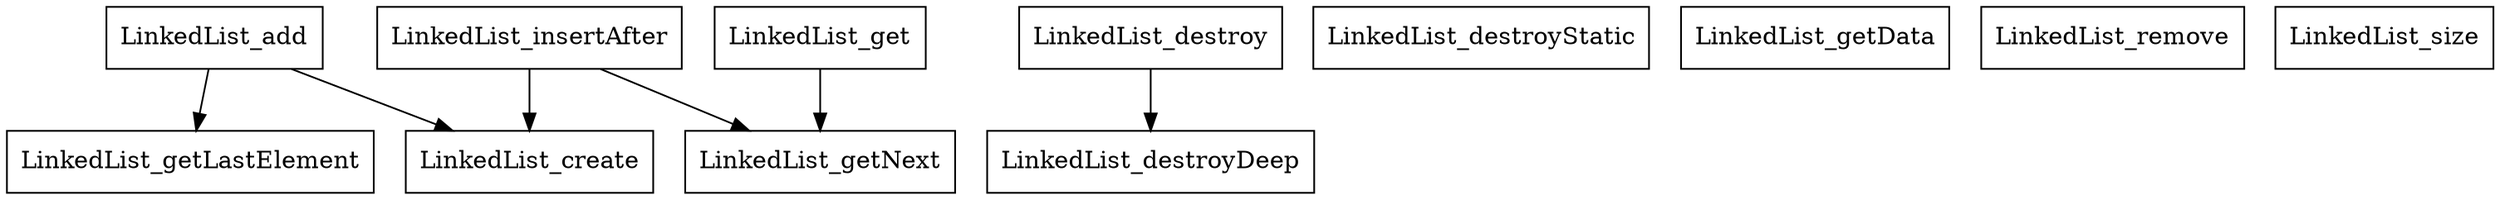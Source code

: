 digraph CallGraph {
1 [label="LinkedList_add", shape="box"]
27 [label="LinkedList_create", shape="box"]
42 [label="LinkedList_destroy", shape="box"]
50 [label="LinkedList_destroyDeep", shape="box"]
94 [label="LinkedList_destroyStatic", shape="box"]
122 [label="LinkedList_get", shape="box"]
165 [label="LinkedList_getData", shape="box"]
174 [label="LinkedList_getLastElement", shape="box"]
194 [label="LinkedList_getNext", shape="box"]
203 [label="LinkedList_insertAfter", shape="box"]
234 [label="LinkedList_remove", shape="box"]
289 [label="LinkedList_size", shape="box"]
1 -> 174 []
1 -> 27 []
42 -> 50 []
122 -> 194 []
203 -> 194 []
203 -> 27 []
}
